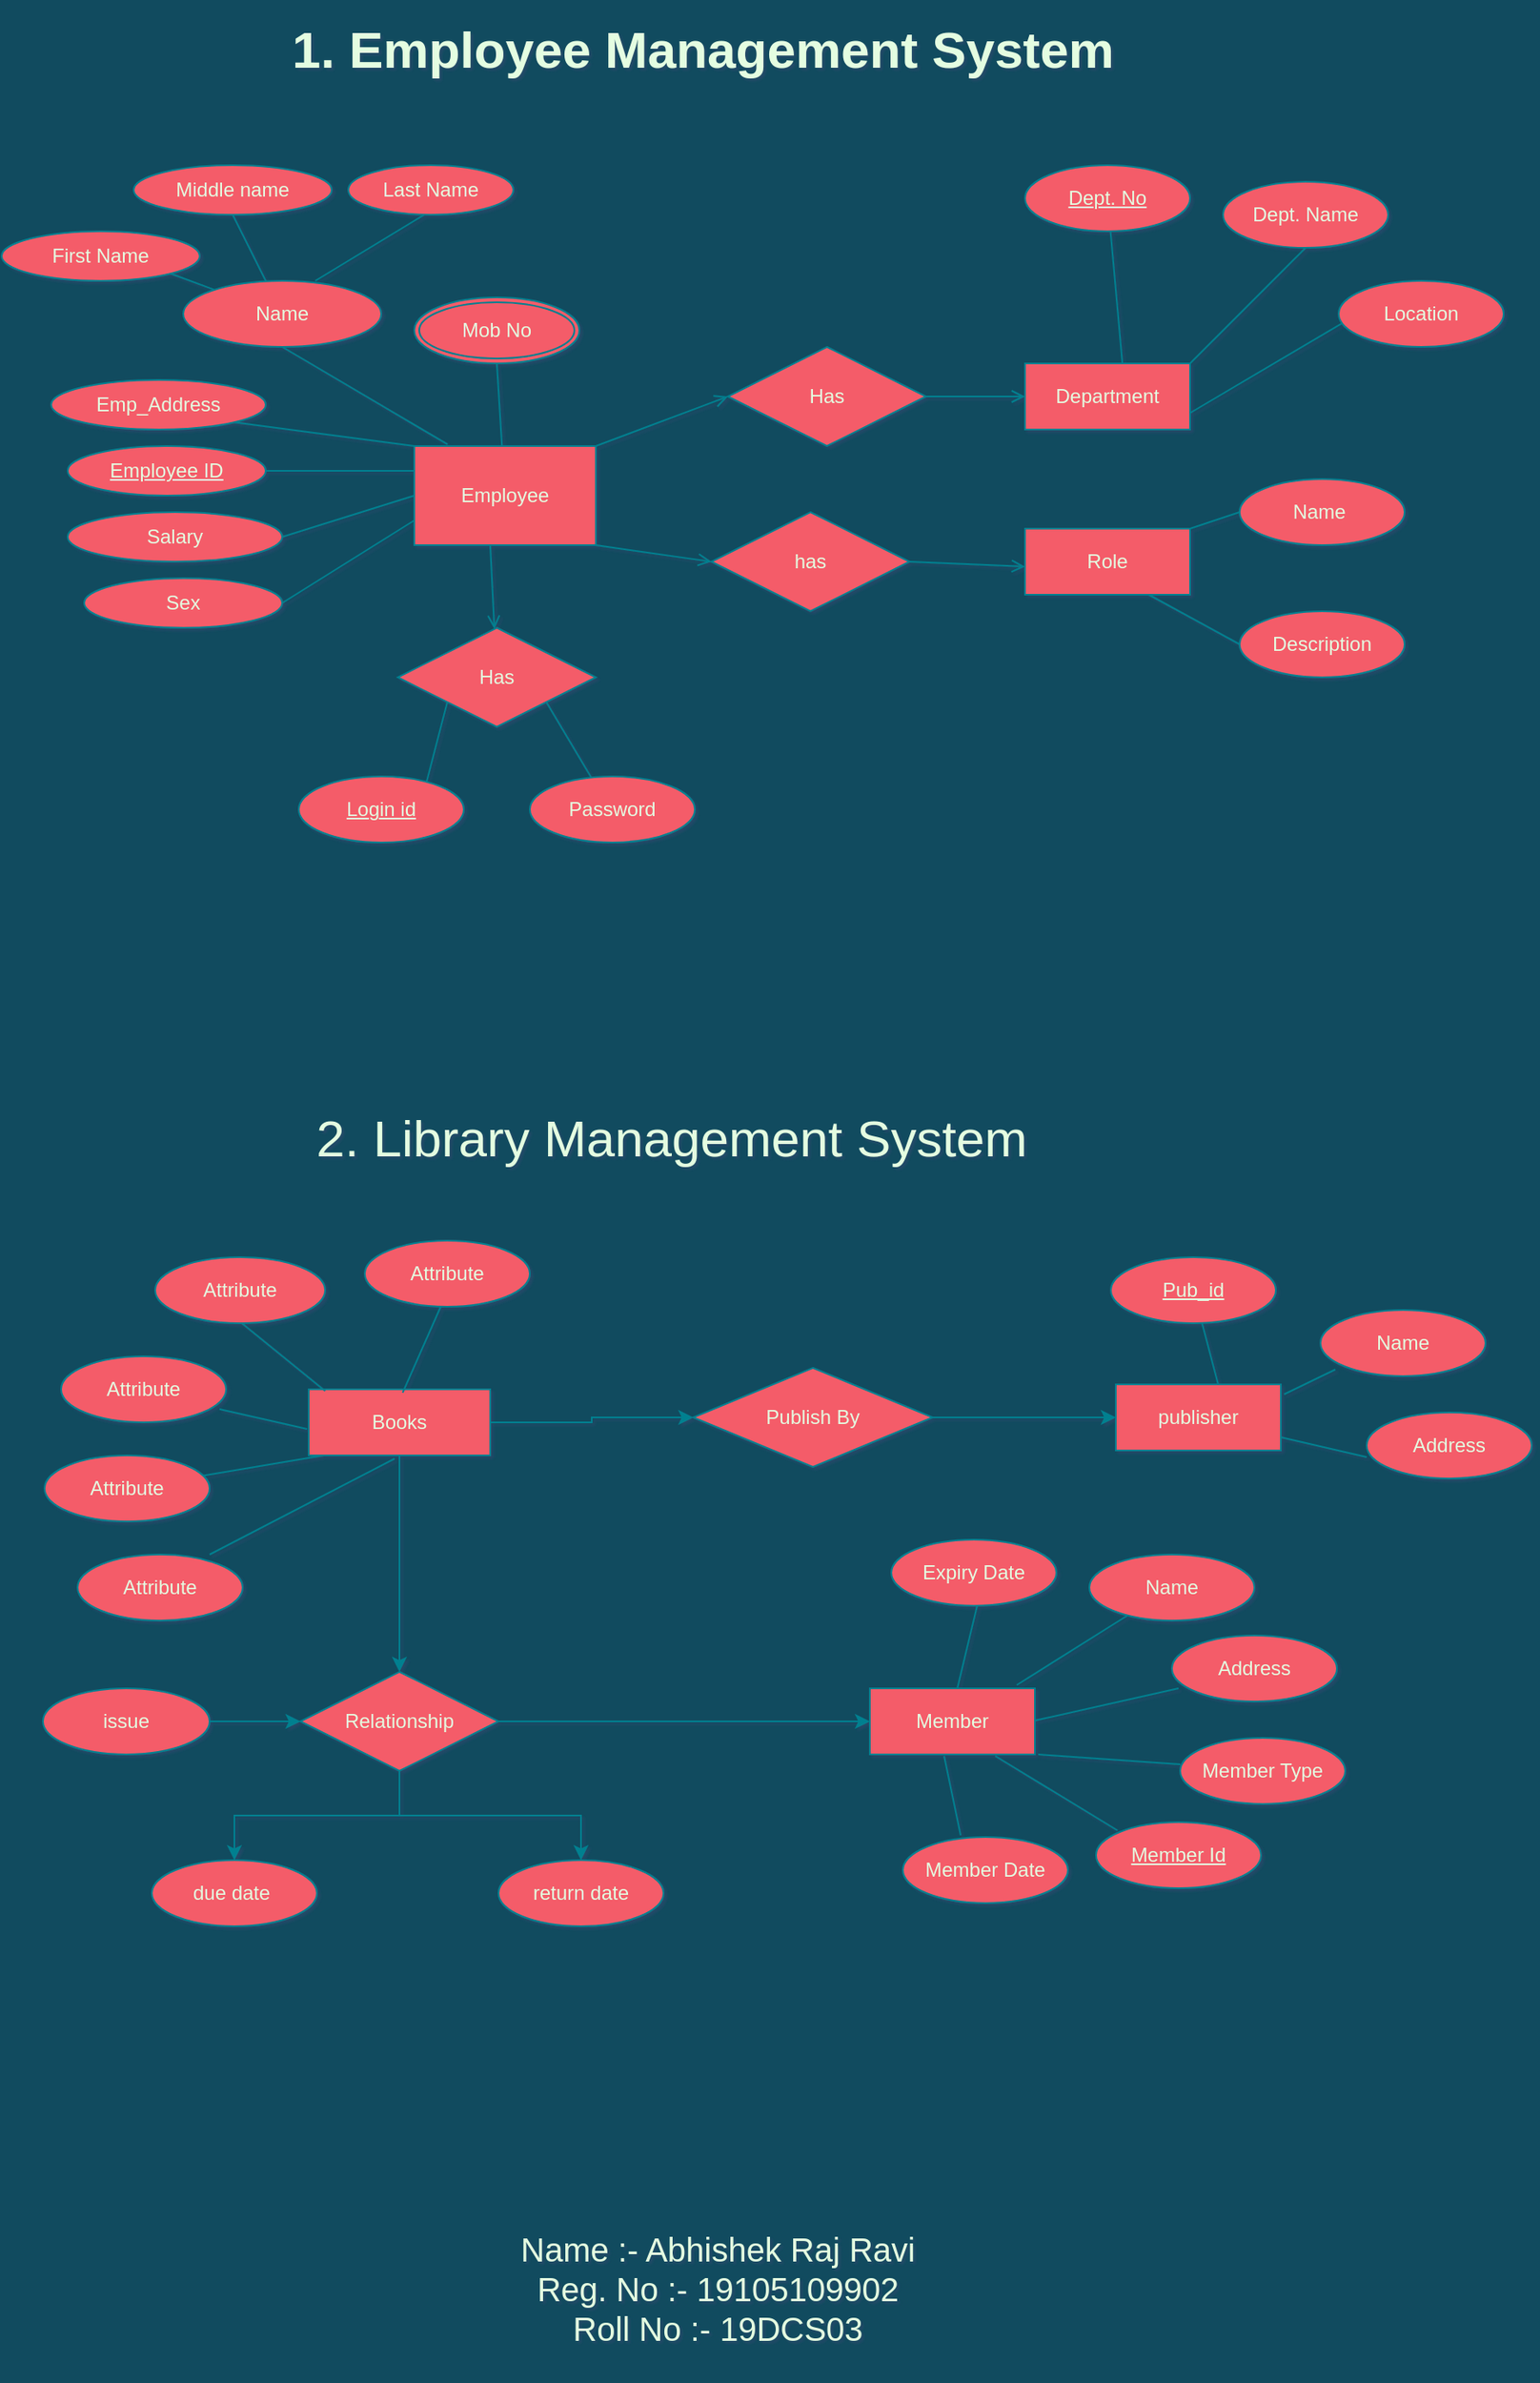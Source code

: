 <mxfile version="13.6.3" type="github">
  <diagram id="kpHI0PAs08cbokcpHM6N" name="Page-1">
    <mxGraphModel dx="868" dy="450" grid="0" gridSize="10" guides="1" tooltips="1" connect="0" arrows="1" fold="1" page="1" pageScale="1" pageWidth="1169" pageHeight="1654" background="#114B5F" math="0" shadow="1">
      <root>
        <mxCell id="0" />
        <mxCell id="1" parent="0" />
        <mxCell id="QWLJbSfea73I5IA6TglM-44" style="edgeStyle=none;orthogonalLoop=1;jettySize=auto;html=1;exitX=0.5;exitY=1;exitDx=0;exitDy=0;endSize=6;strokeWidth=1;fontColor=#E4FDE1;strokeColor=#028090;endArrow=none;endFill=0;sketch=0;labelBackgroundColor=#114B5F;" parent="1" source="QWLJbSfea73I5IA6TglM-33" target="QWLJbSfea73I5IA6TglM-23" edge="1">
          <mxGeometry relative="1" as="geometry" />
        </mxCell>
        <mxCell id="QWLJbSfea73I5IA6TglM-52" style="edgeStyle=none;orthogonalLoop=1;jettySize=auto;html=1;exitX=1;exitY=0;exitDx=0;exitDy=0;entryX=0;entryY=0.5;entryDx=0;entryDy=0;endSize=6;strokeWidth=1;fontColor=#E4FDE1;strokeColor=#028090;endArrow=open;endFill=0;sketch=0;labelBackgroundColor=#114B5F;" parent="1" target="QWLJbSfea73I5IA6TglM-50" edge="1">
          <mxGeometry relative="1" as="geometry">
            <mxPoint x="490" y="340" as="sourcePoint" />
          </mxGeometry>
        </mxCell>
        <mxCell id="QWLJbSfea73I5IA6TglM-53" style="edgeStyle=none;orthogonalLoop=1;jettySize=auto;html=1;exitX=1;exitY=1;exitDx=0;exitDy=0;entryX=0;entryY=0.5;entryDx=0;entryDy=0;endSize=6;strokeWidth=1;fontColor=#E4FDE1;strokeColor=#028090;endArrow=open;endFill=0;sketch=0;labelBackgroundColor=#114B5F;" parent="1" target="QWLJbSfea73I5IA6TglM-51" edge="1">
          <mxGeometry relative="1" as="geometry">
            <mxPoint x="490" y="400" as="sourcePoint" />
          </mxGeometry>
        </mxCell>
        <mxCell id="QWLJbSfea73I5IA6TglM-11" value="Employee" style="whiteSpace=wrap;html=1;fontColor=#E4FDE1;strokeColor=#028090;sketch=0;fillColor=#F45B69;" parent="1" vertex="1">
          <mxGeometry x="380" y="340" width="110" height="60" as="geometry" />
        </mxCell>
        <mxCell id="QWLJbSfea73I5IA6TglM-47" style="edgeStyle=none;orthogonalLoop=1;jettySize=auto;html=1;exitX=1;exitY=0.5;exitDx=0;exitDy=0;entryX=0;entryY=0.5;entryDx=0;entryDy=0;endSize=6;strokeWidth=1;fontColor=#E4FDE1;strokeColor=#028090;endArrow=none;endFill=0;sketch=0;labelBackgroundColor=#114B5F;" parent="1" source="QWLJbSfea73I5IA6TglM-14" target="QWLJbSfea73I5IA6TglM-11" edge="1">
          <mxGeometry relative="1" as="geometry" />
        </mxCell>
        <mxCell id="QWLJbSfea73I5IA6TglM-14" value="Salary" style="ellipse;whiteSpace=wrap;html=1;fontColor=#E4FDE1;strokeColor=#028090;sketch=0;labelBackgroundColor=none;fillColor=#F45B69;" parent="1" vertex="1">
          <mxGeometry x="170" y="380" width="130" height="30" as="geometry" />
        </mxCell>
        <mxCell id="QWLJbSfea73I5IA6TglM-18" style="edgeStyle=none;orthogonalLoop=1;jettySize=auto;html=1;exitX=1;exitY=1;exitDx=0;exitDy=0;entryX=1;entryY=1;entryDx=0;entryDy=0;fontColor=#E4FDE1;strokeColor=#028090;labelBackgroundColor=none;sketch=0;" parent="1" source="QWLJbSfea73I5IA6TglM-15" target="QWLJbSfea73I5IA6TglM-15" edge="1">
          <mxGeometry relative="1" as="geometry">
            <mxPoint x="322" y="300" as="targetPoint" />
          </mxGeometry>
        </mxCell>
        <mxCell id="QWLJbSfea73I5IA6TglM-46" style="edgeStyle=none;orthogonalLoop=1;jettySize=auto;html=1;exitX=1;exitY=0.5;exitDx=0;exitDy=0;entryX=0;entryY=0.25;entryDx=0;entryDy=0;endSize=6;strokeWidth=1;fontColor=#E4FDE1;endArrow=none;endFill=0;strokeColor=#028090;sketch=0;labelBackgroundColor=#114B5F;" parent="1" source="QWLJbSfea73I5IA6TglM-15" target="QWLJbSfea73I5IA6TglM-11" edge="1">
          <mxGeometry relative="1" as="geometry" />
        </mxCell>
        <mxCell id="QWLJbSfea73I5IA6TglM-15" value="Employee ID" style="ellipse;whiteSpace=wrap;html=1;fontStyle=4;fontColor=#E4FDE1;strokeColor=#028090;sketch=0;labelBackgroundColor=none;fillColor=#F45B69;" parent="1" vertex="1">
          <mxGeometry x="170" y="340" width="120" height="30" as="geometry" />
        </mxCell>
        <mxCell id="QWLJbSfea73I5IA6TglM-16" style="edgeStyle=none;orthogonalLoop=1;jettySize=auto;html=1;entryX=0.5;entryY=1;entryDx=0;entryDy=0;fontColor=#E4FDE1;strokeColor=#028090;labelBackgroundColor=none;sketch=0;" parent="1" source="QWLJbSfea73I5IA6TglM-15" target="QWLJbSfea73I5IA6TglM-15" edge="1">
          <mxGeometry relative="1" as="geometry" />
        </mxCell>
        <mxCell id="QWLJbSfea73I5IA6TglM-45" style="edgeStyle=none;orthogonalLoop=1;jettySize=auto;html=1;exitX=1;exitY=1;exitDx=0;exitDy=0;entryX=0;entryY=0;entryDx=0;entryDy=0;endSize=6;strokeWidth=1;fontColor=#E4FDE1;endArrow=none;endFill=0;strokeColor=#028090;sketch=0;labelBackgroundColor=#114B5F;" parent="1" source="QWLJbSfea73I5IA6TglM-20" target="QWLJbSfea73I5IA6TglM-11" edge="1">
          <mxGeometry relative="1" as="geometry" />
        </mxCell>
        <mxCell id="QWLJbSfea73I5IA6TglM-20" value="Emp_Address" style="ellipse;whiteSpace=wrap;html=1;fontColor=#E4FDE1;strokeColor=#028090;sketch=0;labelBackgroundColor=none;fillColor=#F45B69;" parent="1" vertex="1">
          <mxGeometry x="160" y="300" width="130" height="30" as="geometry" />
        </mxCell>
        <mxCell id="QWLJbSfea73I5IA6TglM-49" style="edgeStyle=none;orthogonalLoop=1;jettySize=auto;html=1;exitX=0.5;exitY=1;exitDx=0;exitDy=0;entryX=0.183;entryY=-0.017;entryDx=0;entryDy=0;entryPerimeter=0;endSize=6;strokeWidth=1;fontColor=#E4FDE1;strokeColor=#028090;endArrow=none;endFill=0;sketch=0;labelBackgroundColor=#114B5F;" parent="1" source="QWLJbSfea73I5IA6TglM-23" target="QWLJbSfea73I5IA6TglM-11" edge="1">
          <mxGeometry relative="1" as="geometry" />
        </mxCell>
        <mxCell id="QWLJbSfea73I5IA6TglM-23" value="Name" style="ellipse;whiteSpace=wrap;html=1;fontColor=#E4FDE1;strokeColor=#028090;sketch=0;fillColor=#F45B69;" parent="1" vertex="1">
          <mxGeometry x="240" y="240" width="120" height="40" as="geometry" />
        </mxCell>
        <mxCell id="QWLJbSfea73I5IA6TglM-48" style="edgeStyle=none;orthogonalLoop=1;jettySize=auto;html=1;exitX=1;exitY=0.5;exitDx=0;exitDy=0;entryX=0;entryY=0.75;entryDx=0;entryDy=0;endSize=6;strokeWidth=1;fontColor=#E4FDE1;strokeColor=#028090;endArrow=none;endFill=0;sketch=0;labelBackgroundColor=#114B5F;" parent="1" source="QWLJbSfea73I5IA6TglM-25" target="QWLJbSfea73I5IA6TglM-11" edge="1">
          <mxGeometry relative="1" as="geometry" />
        </mxCell>
        <mxCell id="QWLJbSfea73I5IA6TglM-25" value="Sex" style="ellipse;whiteSpace=wrap;html=1;fontColor=#E4FDE1;strokeColor=#028090;sketch=0;labelBackgroundColor=none;fillColor=#F45B69;" parent="1" vertex="1">
          <mxGeometry x="180" y="420" width="120" height="30" as="geometry" />
        </mxCell>
        <mxCell id="QWLJbSfea73I5IA6TglM-37" style="edgeStyle=none;orthogonalLoop=1;jettySize=auto;html=1;exitX=1;exitY=1;exitDx=0;exitDy=0;endSize=6;strokeWidth=1;fontColor=#E4FDE1;endArrow=none;endFill=0;strokeColor=#028090;sketch=0;labelBackgroundColor=#114B5F;" parent="1" source="QWLJbSfea73I5IA6TglM-31" target="QWLJbSfea73I5IA6TglM-23" edge="1">
          <mxGeometry relative="1" as="geometry" />
        </mxCell>
        <mxCell id="QWLJbSfea73I5IA6TglM-31" value="First Name" style="ellipse;whiteSpace=wrap;html=1;fontColor=#E4FDE1;strokeColor=#028090;sketch=0;fillColor=#F45B69;" parent="1" vertex="1">
          <mxGeometry x="130" y="210" width="120" height="30" as="geometry" />
        </mxCell>
        <mxCell id="QWLJbSfea73I5IA6TglM-33" value="Middle name" style="ellipse;whiteSpace=wrap;html=1;fontColor=#E4FDE1;strokeColor=#028090;sketch=0;fillColor=#F45B69;" parent="1" vertex="1">
          <mxGeometry x="210" y="170" width="120" height="30" as="geometry" />
        </mxCell>
        <mxCell id="QWLJbSfea73I5IA6TglM-39" value="Last Name" style="ellipse;whiteSpace=wrap;html=1;align=center;fontColor=#E4FDE1;strokeColor=#028090;sketch=0;fillColor=#F45B69;" parent="1" vertex="1">
          <mxGeometry x="340" y="170" width="100" height="30" as="geometry" />
        </mxCell>
        <mxCell id="QWLJbSfea73I5IA6TglM-43" style="edgeStyle=none;orthogonalLoop=1;jettySize=auto;html=1;exitX=0.5;exitY=1;exitDx=0;exitDy=0;endSize=6;strokeWidth=1;fontColor=#E4FDE1;strokeColor=#028090;startArrow=none;startFill=0;endArrow=none;endFill=0;sketch=0;labelBackgroundColor=#114B5F;" parent="1" source="QWLJbSfea73I5IA6TglM-42" target="QWLJbSfea73I5IA6TglM-11" edge="1">
          <mxGeometry relative="1" as="geometry" />
        </mxCell>
        <mxCell id="QWLJbSfea73I5IA6TglM-42" value="Mob No" style="ellipse;shape=doubleEllipse;margin=3;whiteSpace=wrap;html=1;align=center;fontColor=#E4FDE1;strokeColor=#028090;sketch=0;fillColor=#F45B69;" parent="1" vertex="1">
          <mxGeometry x="380" y="250" width="100" height="40" as="geometry" />
        </mxCell>
        <mxCell id="QWLJbSfea73I5IA6TglM-55" style="edgeStyle=none;orthogonalLoop=1;jettySize=auto;html=1;exitX=1;exitY=0.5;exitDx=0;exitDy=0;entryX=0;entryY=0.5;entryDx=0;entryDy=0;endSize=6;strokeWidth=1;fontColor=#E4FDE1;strokeColor=#028090;endArrow=open;endFill=0;sketch=0;labelBackgroundColor=#114B5F;" parent="1" source="QWLJbSfea73I5IA6TglM-50" target="QWLJbSfea73I5IA6TglM-54" edge="1">
          <mxGeometry relative="1" as="geometry" />
        </mxCell>
        <mxCell id="QWLJbSfea73I5IA6TglM-50" value="Has" style="shape=rhombus;perimeter=rhombusPerimeter;whiteSpace=wrap;html=1;align=center;fontColor=#E4FDE1;strokeColor=#028090;sketch=0;fillColor=#F45B69;" parent="1" vertex="1">
          <mxGeometry x="570" y="280" width="120" height="60" as="geometry" />
        </mxCell>
        <mxCell id="QWLJbSfea73I5IA6TglM-58" style="edgeStyle=none;orthogonalLoop=1;jettySize=auto;html=1;exitX=1;exitY=0.5;exitDx=0;exitDy=0;endSize=6;strokeWidth=1;fontColor=#E4FDE1;entryX=0;entryY=0.575;entryDx=0;entryDy=0;entryPerimeter=0;strokeColor=#028090;endArrow=open;endFill=0;sketch=0;labelBackgroundColor=#114B5F;" parent="1" source="QWLJbSfea73I5IA6TglM-51" target="QWLJbSfea73I5IA6TglM-56" edge="1">
          <mxGeometry relative="1" as="geometry">
            <mxPoint x="770" y="450" as="targetPoint" />
          </mxGeometry>
        </mxCell>
        <mxCell id="QWLJbSfea73I5IA6TglM-51" value="has" style="shape=rhombus;perimeter=rhombusPerimeter;whiteSpace=wrap;html=1;align=center;fontColor=#E4FDE1;strokeColor=#028090;sketch=0;fillColor=#F45B69;" parent="1" vertex="1">
          <mxGeometry x="560" y="380" width="120" height="60" as="geometry" />
        </mxCell>
        <mxCell id="QWLJbSfea73I5IA6TglM-54" value="Department" style="whiteSpace=wrap;html=1;align=center;fontColor=#E4FDE1;strokeColor=#028090;sketch=0;fillColor=#F45B69;" parent="1" vertex="1">
          <mxGeometry x="750" y="290" width="100" height="40" as="geometry" />
        </mxCell>
        <mxCell id="QWLJbSfea73I5IA6TglM-56" value="Role" style="whiteSpace=wrap;html=1;align=center;fontColor=#E4FDE1;strokeColor=#028090;sketch=0;fillColor=#F45B69;" parent="1" vertex="1">
          <mxGeometry x="750" y="390" width="100" height="40" as="geometry" />
        </mxCell>
        <mxCell id="QWLJbSfea73I5IA6TglM-57" style="edgeStyle=none;orthogonalLoop=1;jettySize=auto;html=1;entryX=0;entryY=0.5;entryDx=0;entryDy=0;endSize=6;strokeWidth=1;fontColor=#E4FDE1;strokeColor=#028090;sketch=0;labelBackgroundColor=#114B5F;" parent="1" source="QWLJbSfea73I5IA6TglM-56" target="QWLJbSfea73I5IA6TglM-56" edge="1">
          <mxGeometry relative="1" as="geometry" />
        </mxCell>
        <mxCell id="QWLJbSfea73I5IA6TglM-63" style="edgeStyle=none;orthogonalLoop=1;jettySize=auto;html=1;exitX=0.5;exitY=1;exitDx=0;exitDy=0;entryX=1;entryY=0;entryDx=0;entryDy=0;endSize=6;strokeWidth=1;fontColor=#E4FDE1;strokeColor=#028090;endArrow=none;endFill=0;sketch=0;labelBackgroundColor=#114B5F;" parent="1" source="QWLJbSfea73I5IA6TglM-59" target="QWLJbSfea73I5IA6TglM-54" edge="1">
          <mxGeometry relative="1" as="geometry" />
        </mxCell>
        <mxCell id="QWLJbSfea73I5IA6TglM-59" value="Dept. Name" style="ellipse;whiteSpace=wrap;html=1;align=center;fontColor=#E4FDE1;strokeColor=#028090;sketch=0;fillColor=#F45B69;" parent="1" vertex="1">
          <mxGeometry x="870" y="180" width="100" height="40" as="geometry" />
        </mxCell>
        <mxCell id="QWLJbSfea73I5IA6TglM-64" style="edgeStyle=none;orthogonalLoop=1;jettySize=auto;html=1;exitX=0;exitY=1;exitDx=0;exitDy=0;entryX=1;entryY=0.75;entryDx=0;entryDy=0;endSize=6;strokeWidth=1;fontColor=#E4FDE1;strokeColor=#028090;endArrow=none;endFill=0;sketch=0;labelBackgroundColor=#114B5F;" parent="1" target="QWLJbSfea73I5IA6TglM-54" edge="1">
          <mxGeometry relative="1" as="geometry">
            <mxPoint x="944.645" y="264.142" as="sourcePoint" />
          </mxGeometry>
        </mxCell>
        <mxCell id="QWLJbSfea73I5IA6TglM-60" value="Location" style="ellipse;whiteSpace=wrap;html=1;align=center;fontColor=#E4FDE1;strokeColor=#028090;sketch=0;fillColor=#F45B69;" parent="1" vertex="1">
          <mxGeometry x="940" y="240" width="100" height="40" as="geometry" />
        </mxCell>
        <mxCell id="QWLJbSfea73I5IA6TglM-62" style="edgeStyle=none;orthogonalLoop=1;jettySize=auto;html=1;entryX=0.59;entryY=0;entryDx=0;entryDy=0;entryPerimeter=0;endSize=6;strokeWidth=1;fontColor=#E4FDE1;strokeColor=#028090;endArrow=none;endFill=0;sketch=0;labelBackgroundColor=#114B5F;" parent="1" source="QWLJbSfea73I5IA6TglM-61" target="QWLJbSfea73I5IA6TglM-54" edge="1">
          <mxGeometry relative="1" as="geometry" />
        </mxCell>
        <mxCell id="QWLJbSfea73I5IA6TglM-61" value="Dept. No" style="ellipse;whiteSpace=wrap;html=1;align=center;fontStyle=4;fontColor=#E4FDE1;strokeColor=#028090;sketch=0;fillColor=#F45B69;" parent="1" vertex="1">
          <mxGeometry x="750" y="170" width="100" height="40" as="geometry" />
        </mxCell>
        <mxCell id="QWLJbSfea73I5IA6TglM-69" style="edgeStyle=none;orthogonalLoop=1;jettySize=auto;html=1;exitX=0;exitY=0.5;exitDx=0;exitDy=0;entryX=1;entryY=0;entryDx=0;entryDy=0;endSize=6;strokeWidth=1;fontColor=#E4FDE1;strokeColor=#028090;endArrow=none;endFill=0;sketch=0;labelBackgroundColor=#114B5F;" parent="1" source="QWLJbSfea73I5IA6TglM-67" target="QWLJbSfea73I5IA6TglM-56" edge="1">
          <mxGeometry relative="1" as="geometry" />
        </mxCell>
        <mxCell id="QWLJbSfea73I5IA6TglM-67" value="Name&amp;nbsp;" style="ellipse;whiteSpace=wrap;html=1;align=center;fontColor=#E4FDE1;strokeColor=#028090;sketch=0;fillColor=#F45B69;" parent="1" vertex="1">
          <mxGeometry x="880" y="360" width="100" height="40" as="geometry" />
        </mxCell>
        <mxCell id="QWLJbSfea73I5IA6TglM-70" style="edgeStyle=none;orthogonalLoop=1;jettySize=auto;html=1;exitX=0;exitY=0.5;exitDx=0;exitDy=0;entryX=0.75;entryY=1;entryDx=0;entryDy=0;endSize=6;strokeWidth=1;fontColor=#E4FDE1;strokeColor=#028090;endArrow=none;endFill=0;sketch=0;labelBackgroundColor=#114B5F;" parent="1" source="QWLJbSfea73I5IA6TglM-68" target="QWLJbSfea73I5IA6TglM-56" edge="1">
          <mxGeometry relative="1" as="geometry" />
        </mxCell>
        <mxCell id="QWLJbSfea73I5IA6TglM-68" value="Description" style="ellipse;whiteSpace=wrap;html=1;align=center;fontColor=#E4FDE1;strokeColor=#028090;sketch=0;fillColor=#F45B69;" parent="1" vertex="1">
          <mxGeometry x="880" y="440" width="100" height="40" as="geometry" />
        </mxCell>
        <mxCell id="QWLJbSfea73I5IA6TglM-72" style="edgeStyle=none;orthogonalLoop=1;jettySize=auto;html=1;endSize=6;strokeWidth=1;fontColor=#E4FDE1;strokeColor=#028090;endArrow=open;endFill=0;sketch=0;labelBackgroundColor=#114B5F;" parent="1" target="QWLJbSfea73I5IA6TglM-71" edge="1">
          <mxGeometry relative="1" as="geometry">
            <mxPoint x="426" y="400" as="sourcePoint" />
          </mxGeometry>
        </mxCell>
        <mxCell id="QWLJbSfea73I5IA6TglM-78" style="edgeStyle=none;orthogonalLoop=1;jettySize=auto;html=1;exitX=0;exitY=1;exitDx=0;exitDy=0;entryX=0.77;entryY=0.125;entryDx=0;entryDy=0;entryPerimeter=0;endSize=6;strokeWidth=1;fontColor=#E4FDE1;strokeColor=#028090;endArrow=none;endFill=0;sketch=0;labelBackgroundColor=#114B5F;" parent="1" source="QWLJbSfea73I5IA6TglM-71" target="QWLJbSfea73I5IA6TglM-75" edge="1">
          <mxGeometry relative="1" as="geometry" />
        </mxCell>
        <mxCell id="QWLJbSfea73I5IA6TglM-79" style="edgeStyle=none;orthogonalLoop=1;jettySize=auto;html=1;exitX=1;exitY=1;exitDx=0;exitDy=0;entryX=0.38;entryY=0.05;entryDx=0;entryDy=0;entryPerimeter=0;endSize=6;strokeWidth=1;fontColor=#E4FDE1;strokeColor=#028090;endArrow=none;endFill=0;sketch=0;labelBackgroundColor=#114B5F;" parent="1" source="QWLJbSfea73I5IA6TglM-71" target="QWLJbSfea73I5IA6TglM-74" edge="1">
          <mxGeometry relative="1" as="geometry" />
        </mxCell>
        <mxCell id="QWLJbSfea73I5IA6TglM-71" value="Has" style="shape=rhombus;perimeter=rhombusPerimeter;whiteSpace=wrap;html=1;align=center;fontColor=#E4FDE1;strokeColor=#028090;sketch=0;fillColor=#F45B69;" parent="1" vertex="1">
          <mxGeometry x="370" y="450" width="120" height="60" as="geometry" />
        </mxCell>
        <mxCell id="QWLJbSfea73I5IA6TglM-74" value="Password" style="ellipse;whiteSpace=wrap;html=1;align=center;fontColor=#E4FDE1;strokeColor=#028090;sketch=0;fillColor=#F45B69;" parent="1" vertex="1">
          <mxGeometry x="450" y="540" width="100" height="40" as="geometry" />
        </mxCell>
        <mxCell id="QWLJbSfea73I5IA6TglM-75" value="Login id" style="ellipse;whiteSpace=wrap;html=1;align=center;fontStyle=4;fontColor=#E4FDE1;strokeColor=#028090;sketch=0;fillColor=#F45B69;" parent="1" vertex="1">
          <mxGeometry x="310" y="540" width="100" height="40" as="geometry" />
        </mxCell>
        <mxCell id="QWLJbSfea73I5IA6TglM-82" value="1. Employee Management System" style="text;align=center;verticalAlign=middle;fontColor=#E4FDE1;fontStyle=1;fontSize=31;labelBackgroundColor=none;labelBorderColor=none;whiteSpace=wrap;html=1;glass=0;sketch=0;" parent="1" vertex="1">
          <mxGeometry x="300" y="70" width="510" height="60" as="geometry" />
        </mxCell>
        <mxCell id="QWLJbSfea73I5IA6TglM-83" value="2. Library Management System" style="text;html=1;fillColor=none;align=center;verticalAlign=middle;whiteSpace=wrap;glass=0;labelBackgroundColor=none;fontSize=31;fontColor=#E4FDE1;sketch=0;" parent="1" vertex="1">
          <mxGeometry x="216" y="734" width="640" height="50" as="geometry" />
        </mxCell>
        <mxCell id="QWLJbSfea73I5IA6TglM-84" value="" style="endArrow=none;html=1;strokeWidth=1;fontColor=#E4FDE1;entryX=0.46;entryY=1;entryDx=0;entryDy=0;entryPerimeter=0;strokeColor=#028090;sketch=0;labelBackgroundColor=#114B5F;" parent="1" target="QWLJbSfea73I5IA6TglM-39" edge="1">
          <mxGeometry width="50" height="50" relative="1" as="geometry">
            <mxPoint x="320" y="240" as="sourcePoint" />
            <mxPoint x="360" y="230" as="targetPoint" />
            <Array as="points" />
          </mxGeometry>
        </mxCell>
        <mxCell id="1z6OnC_1XEHiwMDpbvrm-4" style="edgeStyle=orthogonalEdgeStyle;rounded=0;orthogonalLoop=1;jettySize=auto;html=1;endArrow=classic;endFill=1;strokeColor=#028090;fontColor=#E4FDE1;sketch=0;labelBackgroundColor=#114B5F;" parent="1" source="QWLJbSfea73I5IA6TglM-86" target="1z6OnC_1XEHiwMDpbvrm-3" edge="1">
          <mxGeometry relative="1" as="geometry" />
        </mxCell>
        <mxCell id="1z6OnC_1XEHiwMDpbvrm-7" style="edgeStyle=orthogonalEdgeStyle;rounded=0;orthogonalLoop=1;jettySize=auto;html=1;exitX=1;exitY=0.5;exitDx=0;exitDy=0;entryX=0;entryY=0.5;entryDx=0;entryDy=0;endArrow=classic;endFill=1;strokeColor=#028090;fontColor=#E4FDE1;sketch=0;labelBackgroundColor=#114B5F;" parent="1" source="QWLJbSfea73I5IA6TglM-86" target="QWLJbSfea73I5IA6TglM-87" edge="1">
          <mxGeometry relative="1" as="geometry" />
        </mxCell>
        <mxCell id="QWLJbSfea73I5IA6TglM-86" value="Books" style="whiteSpace=wrap;html=1;align=center;strokeColor=#028090;fontColor=#E4FDE1;sketch=0;fillColor=#F45B69;" parent="1" vertex="1">
          <mxGeometry x="316" y="911" width="110" height="40" as="geometry" />
        </mxCell>
        <mxCell id="1z6OnC_1XEHiwMDpbvrm-8" style="edgeStyle=orthogonalEdgeStyle;rounded=0;orthogonalLoop=1;jettySize=auto;html=1;exitX=1;exitY=0.5;exitDx=0;exitDy=0;endArrow=classic;endFill=1;strokeColor=#028090;fontColor=#E4FDE1;sketch=0;labelBackgroundColor=#114B5F;" parent="1" source="QWLJbSfea73I5IA6TglM-87" target="QWLJbSfea73I5IA6TglM-88" edge="1">
          <mxGeometry relative="1" as="geometry" />
        </mxCell>
        <mxCell id="QWLJbSfea73I5IA6TglM-87" value="Publish By" style="shape=rhombus;perimeter=rhombusPerimeter;whiteSpace=wrap;html=1;align=center;strokeColor=#028090;fontColor=#E4FDE1;sketch=0;fillColor=#F45B69;" parent="1" vertex="1">
          <mxGeometry x="549" y="898" width="145" height="60" as="geometry" />
        </mxCell>
        <mxCell id="QWLJbSfea73I5IA6TglM-88" value="publisher" style="whiteSpace=wrap;html=1;align=center;strokeColor=#028090;fontColor=#E4FDE1;sketch=0;fillColor=#F45B69;" parent="1" vertex="1">
          <mxGeometry x="805" y="908" width="100" height="40" as="geometry" />
        </mxCell>
        <mxCell id="QWLJbSfea73I5IA6TglM-89" value="Attribute" style="ellipse;whiteSpace=wrap;html=1;align=center;strokeColor=#028090;fontColor=#E4FDE1;sketch=0;fillColor=#F45B69;" parent="1" vertex="1">
          <mxGeometry x="223" y="831" width="103" height="40" as="geometry" />
        </mxCell>
        <mxCell id="QWLJbSfea73I5IA6TglM-90" value="Attribute" style="ellipse;whiteSpace=wrap;html=1;align=center;strokeColor=#028090;fontColor=#E4FDE1;sketch=0;fillColor=#F45B69;" parent="1" vertex="1">
          <mxGeometry x="156" y="951" width="100" height="40" as="geometry" />
        </mxCell>
        <mxCell id="QWLJbSfea73I5IA6TglM-91" value="Attribute" style="ellipse;whiteSpace=wrap;html=1;align=center;strokeColor=#028090;fontColor=#E4FDE1;sketch=0;fillColor=#F45B69;" parent="1" vertex="1">
          <mxGeometry x="166" y="891" width="100" height="40" as="geometry" />
        </mxCell>
        <mxCell id="QWLJbSfea73I5IA6TglM-92" value="Attribute" style="ellipse;whiteSpace=wrap;html=1;align=center;strokeColor=#028090;fontColor=#E4FDE1;sketch=0;fillColor=#F45B69;" parent="1" vertex="1">
          <mxGeometry x="350" y="821" width="100" height="40" as="geometry" />
        </mxCell>
        <mxCell id="QWLJbSfea73I5IA6TglM-93" value="Attribute" style="ellipse;whiteSpace=wrap;html=1;align=center;strokeColor=#028090;fontColor=#E4FDE1;sketch=0;fillColor=#F45B69;" parent="1" vertex="1">
          <mxGeometry x="176" y="1011" width="100" height="40" as="geometry" />
        </mxCell>
        <mxCell id="QWLJbSfea73I5IA6TglM-95" value="" style="endArrow=none;html=1;exitX=0.518;exitY=0.05;exitDx=0;exitDy=0;exitPerimeter=0;strokeColor=#028090;fontColor=#E4FDE1;sketch=0;labelBackgroundColor=#114B5F;" parent="1" source="QWLJbSfea73I5IA6TglM-86" edge="1">
          <mxGeometry width="50" height="50" relative="1" as="geometry">
            <mxPoint x="346" y="911" as="sourcePoint" />
            <mxPoint x="396" y="861" as="targetPoint" />
          </mxGeometry>
        </mxCell>
        <mxCell id="QWLJbSfea73I5IA6TglM-96" value="" style="endArrow=none;html=1;exitX=0.51;exitY=1;exitDx=0;exitDy=0;exitPerimeter=0;entryX=0.091;entryY=0.025;entryDx=0;entryDy=0;entryPerimeter=0;strokeColor=#028090;fontColor=#E4FDE1;sketch=0;labelBackgroundColor=#114B5F;" parent="1" source="QWLJbSfea73I5IA6TglM-89" target="QWLJbSfea73I5IA6TglM-86" edge="1">
          <mxGeometry width="50" height="50" relative="1" as="geometry">
            <mxPoint x="306" y="881" as="sourcePoint" />
            <mxPoint x="329.02" y="829" as="targetPoint" />
          </mxGeometry>
        </mxCell>
        <mxCell id="QWLJbSfea73I5IA6TglM-97" value="" style="endArrow=none;html=1;exitX=0.96;exitY=0.8;exitDx=0;exitDy=0;exitPerimeter=0;entryX=-0.009;entryY=0.6;entryDx=0;entryDy=0;entryPerimeter=0;strokeColor=#028090;fontColor=#E4FDE1;sketch=0;labelBackgroundColor=#114B5F;" parent="1" source="QWLJbSfea73I5IA6TglM-91" target="QWLJbSfea73I5IA6TglM-86" edge="1">
          <mxGeometry width="50" height="50" relative="1" as="geometry">
            <mxPoint x="276" y="931" as="sourcePoint" />
            <mxPoint x="299.02" y="879" as="targetPoint" />
          </mxGeometry>
        </mxCell>
        <mxCell id="QWLJbSfea73I5IA6TglM-98" value="" style="endArrow=none;html=1;entryX=0.082;entryY=1;entryDx=0;entryDy=0;entryPerimeter=0;strokeColor=#028090;fontColor=#E4FDE1;sketch=0;labelBackgroundColor=#114B5F;" parent="1" source="QWLJbSfea73I5IA6TglM-90" target="QWLJbSfea73I5IA6TglM-86" edge="1">
          <mxGeometry width="50" height="50" relative="1" as="geometry">
            <mxPoint x="266" y="981" as="sourcePoint" />
            <mxPoint x="326" y="953" as="targetPoint" />
          </mxGeometry>
        </mxCell>
        <mxCell id="QWLJbSfea73I5IA6TglM-99" value="" style="endArrow=none;html=1;exitX=0.8;exitY=0;exitDx=0;exitDy=0;exitPerimeter=0;entryX=0.473;entryY=1.05;entryDx=0;entryDy=0;entryPerimeter=0;strokeColor=#028090;fontColor=#E4FDE1;sketch=0;labelBackgroundColor=#114B5F;" parent="1" source="QWLJbSfea73I5IA6TglM-93" target="QWLJbSfea73I5IA6TglM-86" edge="1">
          <mxGeometry width="50" height="50" relative="1" as="geometry">
            <mxPoint x="366" y="1031" as="sourcePoint" />
            <mxPoint x="389.02" y="979" as="targetPoint" />
          </mxGeometry>
        </mxCell>
        <mxCell id="QWLJbSfea73I5IA6TglM-102" value="Address" style="ellipse;whiteSpace=wrap;html=1;align=center;strokeColor=#028090;fontColor=#E4FDE1;sketch=0;fillColor=#F45B69;" parent="1" vertex="1">
          <mxGeometry x="957" y="925" width="100" height="40" as="geometry" />
        </mxCell>
        <mxCell id="QWLJbSfea73I5IA6TglM-103" value="&lt;u&gt;Pub_id&lt;/u&gt;" style="ellipse;whiteSpace=wrap;html=1;align=center;strokeColor=#028090;fontColor=#E4FDE1;sketch=0;fillColor=#F45B69;" parent="1" vertex="1">
          <mxGeometry x="802" y="831" width="100" height="40" as="geometry" />
        </mxCell>
        <mxCell id="QWLJbSfea73I5IA6TglM-104" value="Name" style="ellipse;whiteSpace=wrap;html=1;align=center;strokeColor=#028090;fontColor=#E4FDE1;sketch=0;fillColor=#F45B69;" parent="1" vertex="1">
          <mxGeometry x="929" y="863" width="100" height="40" as="geometry" />
        </mxCell>
        <mxCell id="QWLJbSfea73I5IA6TglM-105" value="" style="endArrow=none;html=1;exitX=0;exitY=0.675;exitDx=0;exitDy=0;exitPerimeter=0;entryX=1;entryY=0.8;entryDx=0;entryDy=0;entryPerimeter=0;strokeColor=#028090;fontColor=#E4FDE1;sketch=0;labelBackgroundColor=#114B5F;" parent="1" source="QWLJbSfea73I5IA6TglM-102" target="QWLJbSfea73I5IA6TglM-88" edge="1">
          <mxGeometry width="50" height="50" relative="1" as="geometry">
            <mxPoint x="872" y="1074" as="sourcePoint" />
            <mxPoint x="892.01" y="1105" as="targetPoint" />
          </mxGeometry>
        </mxCell>
        <mxCell id="QWLJbSfea73I5IA6TglM-106" value="" style="endArrow=none;html=1;exitX=0.09;exitY=0.9;exitDx=0;exitDy=0;exitPerimeter=0;entryX=1.02;entryY=0.15;entryDx=0;entryDy=0;entryPerimeter=0;strokeColor=#028090;fontColor=#E4FDE1;sketch=0;labelBackgroundColor=#114B5F;" parent="1" source="QWLJbSfea73I5IA6TglM-104" target="QWLJbSfea73I5IA6TglM-88" edge="1">
          <mxGeometry width="50" height="50" relative="1" as="geometry">
            <mxPoint x="1079" y="974" as="sourcePoint" />
            <mxPoint x="922" y="961" as="targetPoint" />
          </mxGeometry>
        </mxCell>
        <mxCell id="QWLJbSfea73I5IA6TglM-107" value="" style="endArrow=none;html=1;entryX=0.62;entryY=0;entryDx=0;entryDy=0;entryPerimeter=0;strokeColor=#028090;fontColor=#E4FDE1;sketch=0;labelBackgroundColor=#114B5F;" parent="1" source="QWLJbSfea73I5IA6TglM-103" target="QWLJbSfea73I5IA6TglM-88" edge="1">
          <mxGeometry width="50" height="50" relative="1" as="geometry">
            <mxPoint x="842" y="914" as="sourcePoint" />
            <mxPoint x="901.02" y="884" as="targetPoint" />
          </mxGeometry>
        </mxCell>
        <mxCell id="1z6OnC_1XEHiwMDpbvrm-18" style="edgeStyle=orthogonalEdgeStyle;rounded=0;orthogonalLoop=1;jettySize=auto;html=1;exitX=0.5;exitY=1;exitDx=0;exitDy=0;endArrow=classic;endFill=1;strokeColor=#028090;fontColor=#E4FDE1;sketch=0;labelBackgroundColor=#114B5F;" parent="1" source="1z6OnC_1XEHiwMDpbvrm-3" target="1z6OnC_1XEHiwMDpbvrm-10" edge="1">
          <mxGeometry relative="1" as="geometry" />
        </mxCell>
        <mxCell id="1z6OnC_1XEHiwMDpbvrm-20" style="edgeStyle=orthogonalEdgeStyle;rounded=0;orthogonalLoop=1;jettySize=auto;html=1;entryX=0.5;entryY=0;entryDx=0;entryDy=0;endArrow=classic;endFill=1;strokeColor=#028090;fontColor=#E4FDE1;sketch=0;labelBackgroundColor=#114B5F;" parent="1" source="1z6OnC_1XEHiwMDpbvrm-3" target="1z6OnC_1XEHiwMDpbvrm-11" edge="1">
          <mxGeometry relative="1" as="geometry" />
        </mxCell>
        <mxCell id="1z6OnC_1XEHiwMDpbvrm-21" style="edgeStyle=orthogonalEdgeStyle;rounded=0;orthogonalLoop=1;jettySize=auto;html=1;endArrow=classic;endFill=1;strokeColor=#028090;fontColor=#E4FDE1;sketch=0;labelBackgroundColor=#114B5F;" parent="1" source="1z6OnC_1XEHiwMDpbvrm-3" target="1z6OnC_1XEHiwMDpbvrm-22" edge="1">
          <mxGeometry relative="1" as="geometry">
            <mxPoint x="680" y="1112" as="targetPoint" />
          </mxGeometry>
        </mxCell>
        <mxCell id="1z6OnC_1XEHiwMDpbvrm-3" value="Relationship" style="shape=rhombus;perimeter=rhombusPerimeter;whiteSpace=wrap;html=1;align=center;strokeColor=#028090;fontColor=#E4FDE1;sketch=0;fillColor=#F45B69;" parent="1" vertex="1">
          <mxGeometry x="311" y="1082" width="120" height="60" as="geometry" />
        </mxCell>
        <mxCell id="1z6OnC_1XEHiwMDpbvrm-17" style="edgeStyle=orthogonalEdgeStyle;rounded=0;orthogonalLoop=1;jettySize=auto;html=1;exitX=1;exitY=0.5;exitDx=0;exitDy=0;entryX=0;entryY=0.5;entryDx=0;entryDy=0;endArrow=classic;endFill=1;strokeColor=#028090;fontColor=#E4FDE1;sketch=0;labelBackgroundColor=#114B5F;" parent="1" source="1z6OnC_1XEHiwMDpbvrm-9" target="1z6OnC_1XEHiwMDpbvrm-3" edge="1">
          <mxGeometry relative="1" as="geometry" />
        </mxCell>
        <mxCell id="1z6OnC_1XEHiwMDpbvrm-9" value="issue" style="ellipse;whiteSpace=wrap;html=1;align=center;strokeColor=#028090;fontColor=#E4FDE1;sketch=0;fillColor=#F45B69;" parent="1" vertex="1">
          <mxGeometry x="155" y="1092" width="101" height="40" as="geometry" />
        </mxCell>
        <mxCell id="1z6OnC_1XEHiwMDpbvrm-10" value="return date" style="ellipse;whiteSpace=wrap;html=1;align=center;strokeColor=#028090;fontColor=#E4FDE1;sketch=0;fillColor=#F45B69;" parent="1" vertex="1">
          <mxGeometry x="431" y="1196" width="100" height="40" as="geometry" />
        </mxCell>
        <mxCell id="1z6OnC_1XEHiwMDpbvrm-11" value="due date&amp;nbsp;" style="ellipse;whiteSpace=wrap;html=1;align=center;strokeColor=#028090;fontColor=#E4FDE1;sketch=0;fillColor=#F45B69;" parent="1" vertex="1">
          <mxGeometry x="221" y="1196" width="100" height="40" as="geometry" />
        </mxCell>
        <mxCell id="1z6OnC_1XEHiwMDpbvrm-22" value="Member" style="whiteSpace=wrap;html=1;align=center;strokeColor=#028090;fontColor=#E4FDE1;sketch=0;fillColor=#F45B69;" parent="1" vertex="1">
          <mxGeometry x="656" y="1092" width="100" height="40" as="geometry" />
        </mxCell>
        <mxCell id="1z6OnC_1XEHiwMDpbvrm-23" value="Expiry Date" style="ellipse;whiteSpace=wrap;html=1;align=center;strokeColor=#028090;fontColor=#E4FDE1;sketch=0;fillColor=#F45B69;" parent="1" vertex="1">
          <mxGeometry x="669" y="1002" width="100" height="40" as="geometry" />
        </mxCell>
        <mxCell id="1z6OnC_1XEHiwMDpbvrm-26" value="Address" style="ellipse;whiteSpace=wrap;html=1;align=center;strokeColor=#028090;fontColor=#E4FDE1;sketch=0;fillColor=#F45B69;" parent="1" vertex="1">
          <mxGeometry x="839" y="1060" width="100" height="40" as="geometry" />
        </mxCell>
        <mxCell id="1z6OnC_1XEHiwMDpbvrm-27" value="Member Type" style="ellipse;whiteSpace=wrap;html=1;align=center;strokeColor=#028090;fontColor=#E4FDE1;sketch=0;fillColor=#F45B69;" parent="1" vertex="1">
          <mxGeometry x="844" y="1122" width="100" height="40" as="geometry" />
        </mxCell>
        <mxCell id="1z6OnC_1XEHiwMDpbvrm-28" value="&lt;u&gt;Member Id&lt;/u&gt;" style="ellipse;whiteSpace=wrap;html=1;align=center;strokeColor=#028090;fontColor=#E4FDE1;sketch=0;fillColor=#F45B69;" parent="1" vertex="1">
          <mxGeometry x="793" y="1173" width="100" height="40" as="geometry" />
        </mxCell>
        <mxCell id="1z6OnC_1XEHiwMDpbvrm-29" value="Member Date" style="ellipse;whiteSpace=wrap;html=1;align=center;strokeColor=#028090;fontColor=#E4FDE1;sketch=0;fillColor=#F45B69;" parent="1" vertex="1">
          <mxGeometry x="676" y="1182" width="100" height="40" as="geometry" />
        </mxCell>
        <mxCell id="1z6OnC_1XEHiwMDpbvrm-30" value="Name" style="ellipse;whiteSpace=wrap;html=1;align=center;strokeColor=#028090;fontColor=#E4FDE1;sketch=0;fillColor=#F45B69;" parent="1" vertex="1">
          <mxGeometry x="789" y="1011" width="100" height="40" as="geometry" />
        </mxCell>
        <mxCell id="1z6OnC_1XEHiwMDpbvrm-34" value="" style="endArrow=none;html=1;rounded=0;entryX=0.04;entryY=0.8;entryDx=0;entryDy=0;entryPerimeter=0;strokeColor=#028090;fontColor=#E4FDE1;sketch=0;labelBackgroundColor=#114B5F;" parent="1" target="1z6OnC_1XEHiwMDpbvrm-26" edge="1">
          <mxGeometry relative="1" as="geometry">
            <mxPoint x="756" y="1111.5" as="sourcePoint" />
            <mxPoint x="916" y="1111.5" as="targetPoint" />
          </mxGeometry>
        </mxCell>
        <mxCell id="1z6OnC_1XEHiwMDpbvrm-36" value="" style="endArrow=none;html=1;exitX=0.53;exitY=0;exitDx=0;exitDy=0;exitPerimeter=0;strokeColor=#028090;fontColor=#E4FDE1;sketch=0;labelBackgroundColor=#114B5F;" parent="1" source="1z6OnC_1XEHiwMDpbvrm-22" edge="1">
          <mxGeometry width="50" height="50" relative="1" as="geometry">
            <mxPoint x="671" y="1092" as="sourcePoint" />
            <mxPoint x="721" y="1042" as="targetPoint" />
          </mxGeometry>
        </mxCell>
        <mxCell id="1z6OnC_1XEHiwMDpbvrm-38" value="" style="endArrow=none;html=1;exitX=0.89;exitY=-0.05;exitDx=0;exitDy=0;exitPerimeter=0;strokeColor=#028090;fontColor=#E4FDE1;sketch=0;labelBackgroundColor=#114B5F;" parent="1" source="1z6OnC_1XEHiwMDpbvrm-22" target="1z6OnC_1XEHiwMDpbvrm-30" edge="1">
          <mxGeometry width="50" height="50" relative="1" as="geometry">
            <mxPoint x="779" y="1069" as="sourcePoint" />
            <mxPoint x="791" y="1019" as="targetPoint" />
          </mxGeometry>
        </mxCell>
        <mxCell id="1z6OnC_1XEHiwMDpbvrm-39" value="" style="endArrow=none;html=1;exitX=1.02;exitY=1;exitDx=0;exitDy=0;exitPerimeter=0;entryX=0;entryY=0.4;entryDx=0;entryDy=0;entryPerimeter=0;strokeColor=#028090;fontColor=#E4FDE1;sketch=0;labelBackgroundColor=#114B5F;" parent="1" source="1z6OnC_1XEHiwMDpbvrm-22" target="1z6OnC_1XEHiwMDpbvrm-27" edge="1">
          <mxGeometry width="50" height="50" relative="1" as="geometry">
            <mxPoint x="785" y="1154" as="sourcePoint" />
            <mxPoint x="797" y="1104" as="targetPoint" />
          </mxGeometry>
        </mxCell>
        <mxCell id="1z6OnC_1XEHiwMDpbvrm-40" value="" style="endArrow=none;html=1;exitX=0.76;exitY=1.025;exitDx=0;exitDy=0;exitPerimeter=0;entryX=0.13;entryY=0.125;entryDx=0;entryDy=0;entryPerimeter=0;strokeColor=#028090;fontColor=#E4FDE1;sketch=0;labelBackgroundColor=#114B5F;" parent="1" source="1z6OnC_1XEHiwMDpbvrm-22" target="1z6OnC_1XEHiwMDpbvrm-28" edge="1">
          <mxGeometry width="50" height="50" relative="1" as="geometry">
            <mxPoint x="704" y="1146" as="sourcePoint" />
            <mxPoint x="716" y="1096" as="targetPoint" />
          </mxGeometry>
        </mxCell>
        <mxCell id="1z6OnC_1XEHiwMDpbvrm-41" value="" style="endArrow=none;html=1;exitX=0.35;exitY=-0.025;exitDx=0;exitDy=0;exitPerimeter=0;entryX=0.45;entryY=1.025;entryDx=0;entryDy=0;entryPerimeter=0;strokeColor=#028090;fontColor=#E4FDE1;sketch=0;labelBackgroundColor=#114B5F;" parent="1" source="1z6OnC_1XEHiwMDpbvrm-29" target="1z6OnC_1XEHiwMDpbvrm-22" edge="1">
          <mxGeometry width="50" height="50" relative="1" as="geometry">
            <mxPoint x="662" y="1159" as="sourcePoint" />
            <mxPoint x="674" y="1109" as="targetPoint" />
          </mxGeometry>
        </mxCell>
        <mxCell id="1z6OnC_1XEHiwMDpbvrm-42" value="Name :- Abhishek Raj Ravi&lt;br style=&quot;font-size: 20px;&quot;&gt;Reg. No :- 19105109902&lt;br style=&quot;font-size: 20px;&quot;&gt;Roll No :- 19DCS03" style="whiteSpace=wrap;html=1;absoluteArcSize=1;arcSize=14;strokeWidth=2;fontColor=#E4FDE1;fontSize=20;dashed=1;sketch=0;strokeColor=none;fillColor=none;" parent="1" vertex="1">
          <mxGeometry x="402" y="1401" width="324" height="107" as="geometry" />
        </mxCell>
      </root>
    </mxGraphModel>
  </diagram>
</mxfile>
